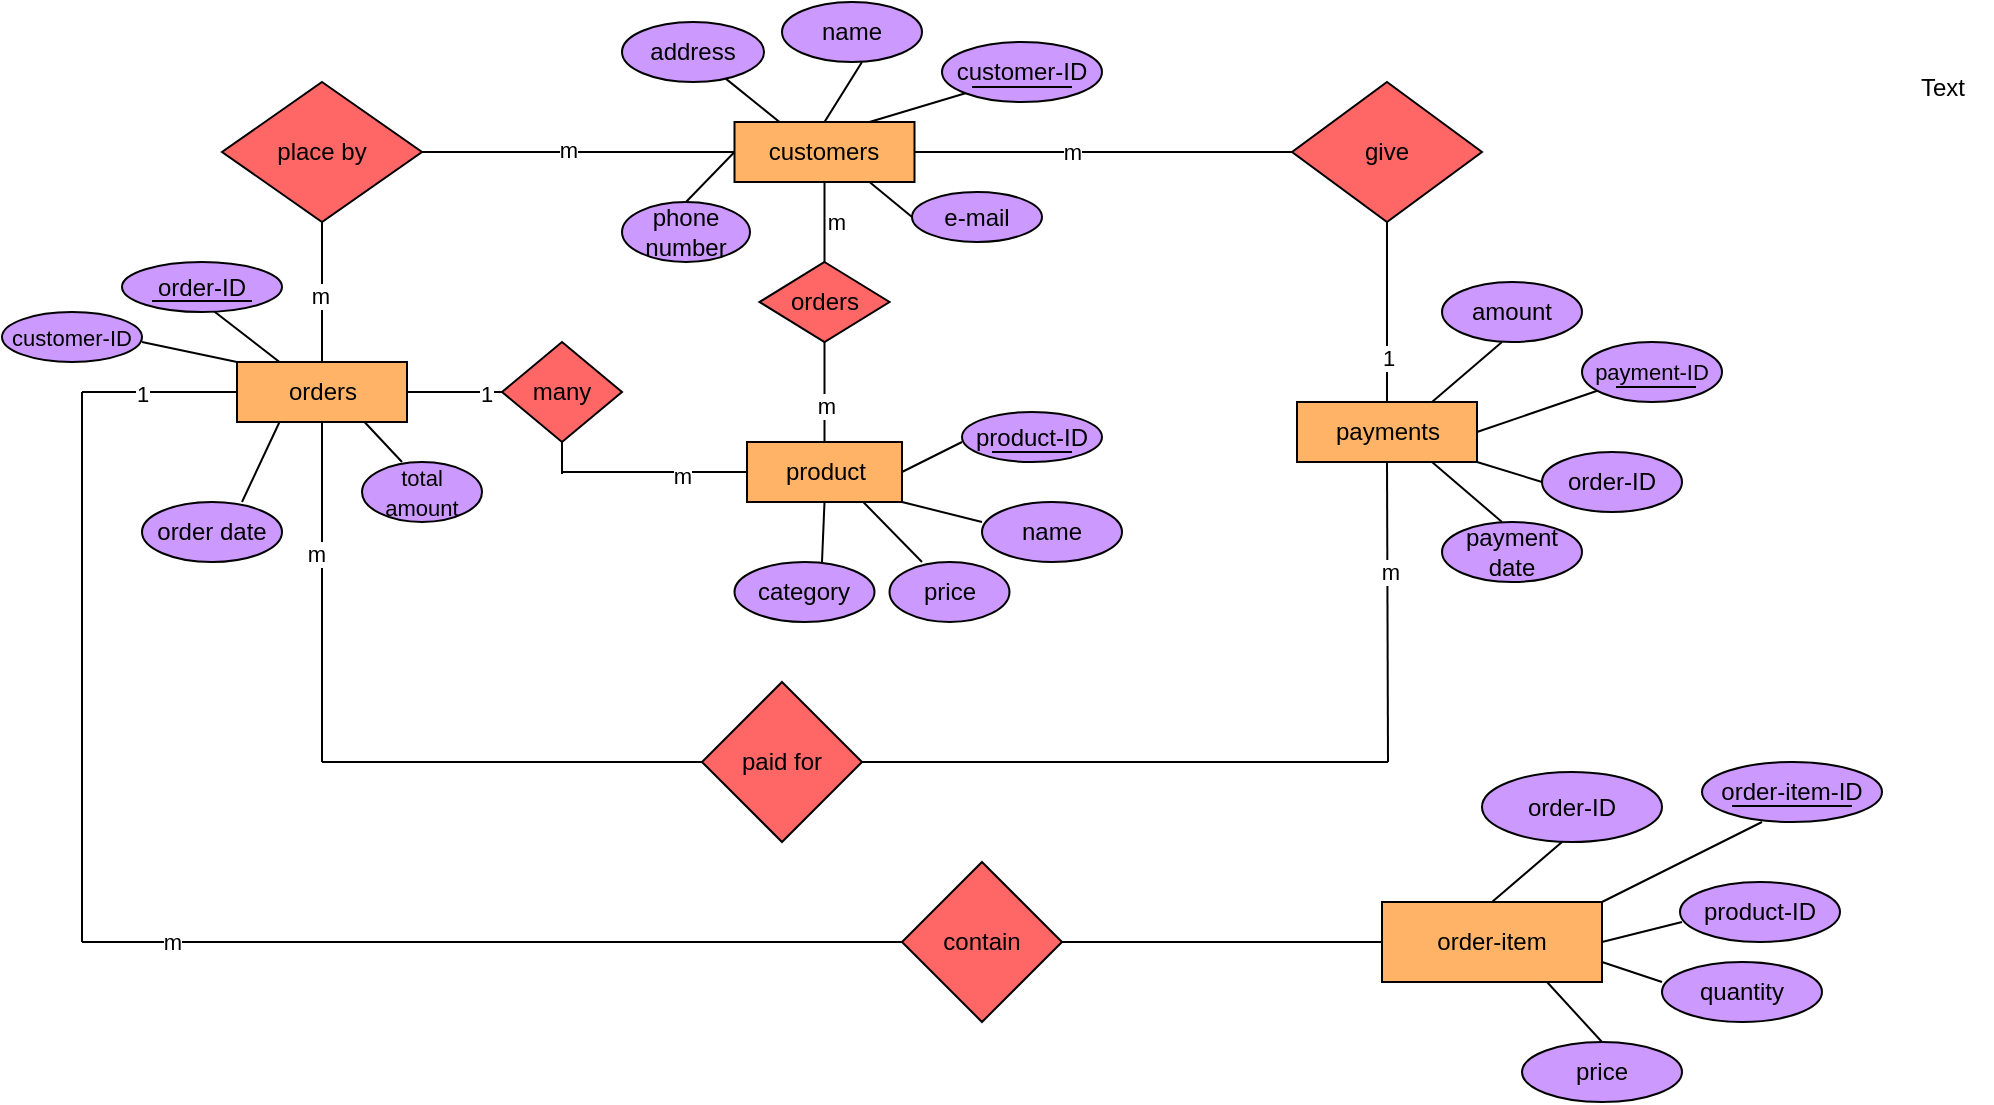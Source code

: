 <mxfile version="24.4.4" type="device">
  <diagram name="Page-1" id="vBQp2GBXKSZVnZcswByE">
    <mxGraphModel dx="1244" dy="579" grid="1" gridSize="10" guides="1" tooltips="1" connect="1" arrows="1" fold="1" page="1" pageScale="1" pageWidth="2339" pageHeight="3300" math="0" shadow="0">
      <root>
        <mxCell id="0" />
        <mxCell id="1" parent="0" />
        <mxCell id="fP4711EolyUQtDaFrVQ--1" value="customers" style="rounded=0;whiteSpace=wrap;html=1;fillColor=#FFB366;" parent="1" vertex="1">
          <mxGeometry x="616.25" y="290" width="90" height="30" as="geometry" />
        </mxCell>
        <mxCell id="fP4711EolyUQtDaFrVQ--2" value="place by" style="rhombus;whiteSpace=wrap;html=1;fillColor=#FF6666;" parent="1" vertex="1">
          <mxGeometry x="360" y="270" width="100" height="70" as="geometry" />
        </mxCell>
        <mxCell id="fP4711EolyUQtDaFrVQ--3" value="give" style="rhombus;whiteSpace=wrap;html=1;fillColor=#FF6666;" parent="1" vertex="1">
          <mxGeometry x="895" y="270" width="95" height="70" as="geometry" />
        </mxCell>
        <mxCell id="fP4711EolyUQtDaFrVQ--4" value="orders" style="rounded=0;whiteSpace=wrap;html=1;fillColor=#FFB366;" parent="1" vertex="1">
          <mxGeometry x="367.5" y="410" width="85" height="30" as="geometry" />
        </mxCell>
        <mxCell id="fP4711EolyUQtDaFrVQ--5" value="" style="endArrow=none;html=1;rounded=0;entryX=0;entryY=0.5;entryDx=0;entryDy=0;exitX=1;exitY=0.5;exitDx=0;exitDy=0;" parent="1" source="fP4711EolyUQtDaFrVQ--2" target="fP4711EolyUQtDaFrVQ--1" edge="1">
          <mxGeometry width="50" height="50" relative="1" as="geometry">
            <mxPoint x="550" y="270" as="sourcePoint" />
            <mxPoint x="600" y="220" as="targetPoint" />
          </mxGeometry>
        </mxCell>
        <mxCell id="fP4711EolyUQtDaFrVQ--39" value="m" style="edgeLabel;html=1;align=center;verticalAlign=middle;resizable=0;points=[];" parent="fP4711EolyUQtDaFrVQ--5" vertex="1" connectable="0">
          <mxGeometry x="-0.067" y="1" relative="1" as="geometry">
            <mxPoint as="offset" />
          </mxGeometry>
        </mxCell>
        <mxCell id="fP4711EolyUQtDaFrVQ--6" value="" style="endArrow=none;html=1;rounded=0;entryX=0.5;entryY=1;entryDx=0;entryDy=0;exitX=0.5;exitY=0;exitDx=0;exitDy=0;" parent="1" source="fP4711EolyUQtDaFrVQ--4" target="fP4711EolyUQtDaFrVQ--2" edge="1">
          <mxGeometry width="50" height="50" relative="1" as="geometry">
            <mxPoint x="550" y="270" as="sourcePoint" />
            <mxPoint x="600" y="220" as="targetPoint" />
          </mxGeometry>
        </mxCell>
        <mxCell id="fP4711EolyUQtDaFrVQ--40" value="m" style="edgeLabel;html=1;align=center;verticalAlign=middle;resizable=0;points=[];" parent="fP4711EolyUQtDaFrVQ--6" vertex="1" connectable="0">
          <mxGeometry x="-0.036" y="1" relative="1" as="geometry">
            <mxPoint as="offset" />
          </mxGeometry>
        </mxCell>
        <mxCell id="fP4711EolyUQtDaFrVQ--7" value="" style="endArrow=none;html=1;rounded=0;entryX=0;entryY=0.5;entryDx=0;entryDy=0;exitX=1;exitY=0.5;exitDx=0;exitDy=0;" parent="1" source="fP4711EolyUQtDaFrVQ--1" target="fP4711EolyUQtDaFrVQ--3" edge="1">
          <mxGeometry width="50" height="50" relative="1" as="geometry">
            <mxPoint x="550" y="270" as="sourcePoint" />
            <mxPoint x="600" y="220" as="targetPoint" />
          </mxGeometry>
        </mxCell>
        <mxCell id="fP4711EolyUQtDaFrVQ--37" value="m" style="edgeLabel;html=1;align=center;verticalAlign=middle;resizable=0;points=[];" parent="fP4711EolyUQtDaFrVQ--7" vertex="1" connectable="0">
          <mxGeometry x="-0.167" relative="1" as="geometry">
            <mxPoint as="offset" />
          </mxGeometry>
        </mxCell>
        <mxCell id="fP4711EolyUQtDaFrVQ--10" value="payments" style="rounded=0;whiteSpace=wrap;html=1;fillColor=#FFB366;" parent="1" vertex="1">
          <mxGeometry x="897.5" y="430" width="90" height="30" as="geometry" />
        </mxCell>
        <mxCell id="fP4711EolyUQtDaFrVQ--17" value="" style="endArrow=none;html=1;rounded=0;entryX=0.5;entryY=1;entryDx=0;entryDy=0;exitX=0.5;exitY=0;exitDx=0;exitDy=0;" parent="1" source="fP4711EolyUQtDaFrVQ--10" target="fP4711EolyUQtDaFrVQ--3" edge="1">
          <mxGeometry width="50" height="50" relative="1" as="geometry">
            <mxPoint x="550" y="270" as="sourcePoint" />
            <mxPoint x="600" y="220" as="targetPoint" />
          </mxGeometry>
        </mxCell>
        <mxCell id="fP4711EolyUQtDaFrVQ--38" value="1" style="edgeLabel;html=1;align=center;verticalAlign=middle;resizable=0;points=[];" parent="fP4711EolyUQtDaFrVQ--17" vertex="1" connectable="0">
          <mxGeometry x="-0.5" relative="1" as="geometry">
            <mxPoint as="offset" />
          </mxGeometry>
        </mxCell>
        <mxCell id="fP4711EolyUQtDaFrVQ--23" value="" style="endArrow=none;html=1;rounded=0;exitX=0.5;exitY=1;exitDx=0;exitDy=0;" parent="1" source="fP4711EolyUQtDaFrVQ--4" edge="1">
          <mxGeometry width="50" height="50" relative="1" as="geometry">
            <mxPoint x="215" y="458" as="sourcePoint" />
            <mxPoint x="410" y="610" as="targetPoint" />
          </mxGeometry>
        </mxCell>
        <mxCell id="fP4711EolyUQtDaFrVQ--41" value="m" style="edgeLabel;html=1;align=center;verticalAlign=middle;resizable=0;points=[];" parent="fP4711EolyUQtDaFrVQ--23" vertex="1" connectable="0">
          <mxGeometry x="-0.221" y="-2" relative="1" as="geometry">
            <mxPoint x="-1" as="offset" />
          </mxGeometry>
        </mxCell>
        <mxCell id="fP4711EolyUQtDaFrVQ--25" value="" style="endArrow=none;html=1;rounded=0;exitX=0;exitY=0.5;exitDx=0;exitDy=0;" parent="1" source="fP4711EolyUQtDaFrVQ--30" edge="1">
          <mxGeometry width="50" height="50" relative="1" as="geometry">
            <mxPoint x="570" y="560" as="sourcePoint" />
            <mxPoint x="410" y="610" as="targetPoint" />
          </mxGeometry>
        </mxCell>
        <mxCell id="fP4711EolyUQtDaFrVQ--26" value="" style="endArrow=none;html=1;rounded=0;exitX=0.5;exitY=1;exitDx=0;exitDy=0;" parent="1" source="fP4711EolyUQtDaFrVQ--10" edge="1">
          <mxGeometry width="50" height="50" relative="1" as="geometry">
            <mxPoint x="696" y="456" as="sourcePoint" />
            <mxPoint x="943" y="610" as="targetPoint" />
          </mxGeometry>
        </mxCell>
        <mxCell id="fP4711EolyUQtDaFrVQ--42" value="m" style="edgeLabel;html=1;align=center;verticalAlign=middle;resizable=0;points=[];" parent="fP4711EolyUQtDaFrVQ--26" vertex="1" connectable="0">
          <mxGeometry x="-0.267" y="1" relative="1" as="geometry">
            <mxPoint as="offset" />
          </mxGeometry>
        </mxCell>
        <mxCell id="fP4711EolyUQtDaFrVQ--27" value="" style="endArrow=none;html=1;rounded=0;" parent="1" edge="1">
          <mxGeometry width="50" height="50" relative="1" as="geometry">
            <mxPoint x="673" y="610" as="sourcePoint" />
            <mxPoint x="943" y="610" as="targetPoint" />
          </mxGeometry>
        </mxCell>
        <mxCell id="fP4711EolyUQtDaFrVQ--30" value="paid for" style="rhombus;whiteSpace=wrap;html=1;fillColor=#FF6666;" parent="1" vertex="1">
          <mxGeometry x="600" y="570" width="80" height="80" as="geometry" />
        </mxCell>
        <mxCell id="fP4711EolyUQtDaFrVQ--31" value="" style="endArrow=none;html=1;rounded=0;entryX=0;entryY=0.5;entryDx=0;entryDy=0;" parent="1" target="fP4711EolyUQtDaFrVQ--4" edge="1">
          <mxGeometry width="50" height="50" relative="1" as="geometry">
            <mxPoint x="290" y="425" as="sourcePoint" />
            <mxPoint x="740" y="490" as="targetPoint" />
          </mxGeometry>
        </mxCell>
        <mxCell id="fP4711EolyUQtDaFrVQ--57" value="1" style="edgeLabel;html=1;align=center;verticalAlign=middle;resizable=0;points=[];" parent="fP4711EolyUQtDaFrVQ--31" vertex="1" connectable="0">
          <mxGeometry x="-0.226" y="-1" relative="1" as="geometry">
            <mxPoint as="offset" />
          </mxGeometry>
        </mxCell>
        <mxCell id="fP4711EolyUQtDaFrVQ--32" value="orders" style="rhombus;whiteSpace=wrap;html=1;fillColor=#FF6666;" parent="1" vertex="1">
          <mxGeometry x="628.75" y="360" width="65" height="40" as="geometry" />
        </mxCell>
        <mxCell id="fP4711EolyUQtDaFrVQ--33" value="product" style="rounded=0;whiteSpace=wrap;html=1;fillColor=#FFB366;" parent="1" vertex="1">
          <mxGeometry x="622.5" y="450" width="77.5" height="30" as="geometry" />
        </mxCell>
        <mxCell id="fP4711EolyUQtDaFrVQ--34" style="edgeStyle=orthogonalEdgeStyle;rounded=0;orthogonalLoop=1;jettySize=auto;html=1;exitX=0.5;exitY=1;exitDx=0;exitDy=0;" parent="1" source="fP4711EolyUQtDaFrVQ--32" target="fP4711EolyUQtDaFrVQ--32" edge="1">
          <mxGeometry relative="1" as="geometry" />
        </mxCell>
        <mxCell id="fP4711EolyUQtDaFrVQ--35" value="" style="endArrow=none;html=1;rounded=0;entryX=0.5;entryY=1;entryDx=0;entryDy=0;exitX=0.5;exitY=0;exitDx=0;exitDy=0;" parent="1" source="fP4711EolyUQtDaFrVQ--32" target="fP4711EolyUQtDaFrVQ--1" edge="1">
          <mxGeometry width="50" height="50" relative="1" as="geometry">
            <mxPoint x="690" y="540" as="sourcePoint" />
            <mxPoint x="740" y="490" as="targetPoint" />
          </mxGeometry>
        </mxCell>
        <mxCell id="fP4711EolyUQtDaFrVQ--43" value="m" style="edgeLabel;html=1;align=center;verticalAlign=middle;resizable=0;points=[];" parent="fP4711EolyUQtDaFrVQ--35" vertex="1" connectable="0">
          <mxGeometry y="-5" relative="1" as="geometry">
            <mxPoint as="offset" />
          </mxGeometry>
        </mxCell>
        <mxCell id="fP4711EolyUQtDaFrVQ--36" value="" style="endArrow=none;html=1;rounded=0;entryX=0.5;entryY=0;entryDx=0;entryDy=0;exitX=0.5;exitY=1;exitDx=0;exitDy=0;" parent="1" source="fP4711EolyUQtDaFrVQ--32" target="fP4711EolyUQtDaFrVQ--33" edge="1">
          <mxGeometry width="50" height="50" relative="1" as="geometry">
            <mxPoint x="690" y="540" as="sourcePoint" />
            <mxPoint x="740" y="490" as="targetPoint" />
          </mxGeometry>
        </mxCell>
        <mxCell id="fP4711EolyUQtDaFrVQ--44" value="m" style="edgeLabel;html=1;align=center;verticalAlign=middle;resizable=0;points=[];" parent="fP4711EolyUQtDaFrVQ--36" vertex="1" connectable="0">
          <mxGeometry x="0.25" relative="1" as="geometry">
            <mxPoint as="offset" />
          </mxGeometry>
        </mxCell>
        <mxCell id="fP4711EolyUQtDaFrVQ--45" value="" style="endArrow=none;html=1;rounded=0;exitX=1;exitY=0.5;exitDx=0;exitDy=0;" parent="1" source="fP4711EolyUQtDaFrVQ--4" edge="1">
          <mxGeometry width="50" height="50" relative="1" as="geometry">
            <mxPoint x="690" y="540" as="sourcePoint" />
            <mxPoint x="530" y="425" as="targetPoint" />
          </mxGeometry>
        </mxCell>
        <mxCell id="fP4711EolyUQtDaFrVQ--48" value="1" style="edgeLabel;html=1;align=center;verticalAlign=middle;resizable=0;points=[];" parent="fP4711EolyUQtDaFrVQ--45" vertex="1" connectable="0">
          <mxGeometry y="-1" relative="1" as="geometry">
            <mxPoint as="offset" />
          </mxGeometry>
        </mxCell>
        <mxCell id="fP4711EolyUQtDaFrVQ--46" value="" style="endArrow=none;html=1;rounded=0;" parent="1" source="fP4711EolyUQtDaFrVQ--58" edge="1">
          <mxGeometry width="50" height="50" relative="1" as="geometry">
            <mxPoint x="530" y="458.5" as="sourcePoint" />
            <mxPoint x="530" y="423.5" as="targetPoint" />
            <Array as="points" />
          </mxGeometry>
        </mxCell>
        <mxCell id="fP4711EolyUQtDaFrVQ--47" value="" style="endArrow=none;html=1;rounded=0;entryX=0;entryY=0.5;entryDx=0;entryDy=0;" parent="1" target="fP4711EolyUQtDaFrVQ--33" edge="1">
          <mxGeometry width="50" height="50" relative="1" as="geometry">
            <mxPoint x="530" y="465" as="sourcePoint" />
            <mxPoint x="740" y="490" as="targetPoint" />
          </mxGeometry>
        </mxCell>
        <mxCell id="fP4711EolyUQtDaFrVQ--49" value="m" style="edgeLabel;html=1;align=center;verticalAlign=middle;resizable=0;points=[];" parent="fP4711EolyUQtDaFrVQ--47" vertex="1" connectable="0">
          <mxGeometry x="0.297" y="-2" relative="1" as="geometry">
            <mxPoint as="offset" />
          </mxGeometry>
        </mxCell>
        <mxCell id="fP4711EolyUQtDaFrVQ--50" value="" style="endArrow=none;html=1;rounded=0;fillColor=#FF0000;" parent="1" edge="1">
          <mxGeometry width="50" height="50" relative="1" as="geometry">
            <mxPoint x="290" y="700" as="sourcePoint" />
            <mxPoint x="290" y="425" as="targetPoint" />
          </mxGeometry>
        </mxCell>
        <mxCell id="fP4711EolyUQtDaFrVQ--51" value="" style="endArrow=none;html=1;rounded=0;" parent="1" target="fP4711EolyUQtDaFrVQ--52" edge="1">
          <mxGeometry width="50" height="50" relative="1" as="geometry">
            <mxPoint x="290" y="700" as="sourcePoint" />
            <mxPoint x="740" y="700" as="targetPoint" />
          </mxGeometry>
        </mxCell>
        <mxCell id="fP4711EolyUQtDaFrVQ--56" value="m" style="edgeLabel;html=1;align=center;verticalAlign=middle;resizable=0;points=[];" parent="fP4711EolyUQtDaFrVQ--51" vertex="1" connectable="0">
          <mxGeometry x="-0.78" relative="1" as="geometry">
            <mxPoint as="offset" />
          </mxGeometry>
        </mxCell>
        <mxCell id="fP4711EolyUQtDaFrVQ--52" value="contain" style="rhombus;whiteSpace=wrap;html=1;fillColor=#FF6666;" parent="1" vertex="1">
          <mxGeometry x="700" y="660" width="80" height="80" as="geometry" />
        </mxCell>
        <mxCell id="fP4711EolyUQtDaFrVQ--53" value="order-item" style="rounded=0;whiteSpace=wrap;html=1;fillColor=#FFB366;" parent="1" vertex="1">
          <mxGeometry x="940" y="680" width="110" height="40" as="geometry" />
        </mxCell>
        <mxCell id="fP4711EolyUQtDaFrVQ--54" value="" style="endArrow=none;html=1;rounded=0;entryX=1;entryY=0.5;entryDx=0;entryDy=0;exitX=0;exitY=0.5;exitDx=0;exitDy=0;" parent="1" source="fP4711EolyUQtDaFrVQ--53" target="fP4711EolyUQtDaFrVQ--52" edge="1">
          <mxGeometry width="50" height="50" relative="1" as="geometry">
            <mxPoint x="690" y="540" as="sourcePoint" />
            <mxPoint x="740" y="490" as="targetPoint" />
          </mxGeometry>
        </mxCell>
        <mxCell id="fP4711EolyUQtDaFrVQ--59" value="" style="endArrow=none;html=1;rounded=0;" parent="1" target="fP4711EolyUQtDaFrVQ--58" edge="1">
          <mxGeometry width="50" height="50" relative="1" as="geometry">
            <mxPoint x="530" y="458.5" as="sourcePoint" />
            <mxPoint x="530" y="423.5" as="targetPoint" />
            <Array as="points">
              <mxPoint x="530" y="466" />
            </Array>
          </mxGeometry>
        </mxCell>
        <mxCell id="fP4711EolyUQtDaFrVQ--58" value="many" style="rhombus;whiteSpace=wrap;html=1;fillColor=#FF6666;" parent="1" vertex="1">
          <mxGeometry x="500" y="400" width="60" height="50" as="geometry" />
        </mxCell>
        <mxCell id="fP4711EolyUQtDaFrVQ--60" value="" style="endArrow=none;html=1;rounded=0;exitX=1;exitY=0.5;exitDx=0;exitDy=0;" parent="1" source="fP4711EolyUQtDaFrVQ--10" target="fP4711EolyUQtDaFrVQ--61" edge="1">
          <mxGeometry width="50" height="50" relative="1" as="geometry">
            <mxPoint x="690" y="540" as="sourcePoint" />
            <mxPoint x="1030" y="430" as="targetPoint" />
          </mxGeometry>
        </mxCell>
        <mxCell id="fP4711EolyUQtDaFrVQ--61" value="&lt;font style=&quot;font-size: 11px;&quot;&gt;payment-ID&lt;/font&gt;" style="ellipse;whiteSpace=wrap;html=1;fillColor=#CC99FF;" parent="1" vertex="1">
          <mxGeometry x="1040" y="400" width="70" height="30" as="geometry" />
        </mxCell>
        <mxCell id="fP4711EolyUQtDaFrVQ--62" value="amount" style="ellipse;whiteSpace=wrap;html=1;fillColor=#CC99FF;" parent="1" vertex="1">
          <mxGeometry x="970" y="370" width="70" height="30" as="geometry" />
        </mxCell>
        <mxCell id="fP4711EolyUQtDaFrVQ--63" value="payment date" style="ellipse;whiteSpace=wrap;html=1;fillColor=#CC99FF;" parent="1" vertex="1">
          <mxGeometry x="970" y="490" width="70" height="30" as="geometry" />
        </mxCell>
        <mxCell id="fP4711EolyUQtDaFrVQ--64" value="order-ID" style="ellipse;whiteSpace=wrap;html=1;fillColor=#CC99FF;" parent="1" vertex="1">
          <mxGeometry x="1020" y="455" width="70" height="30" as="geometry" />
        </mxCell>
        <mxCell id="fP4711EolyUQtDaFrVQ--65" value="" style="endArrow=none;html=1;rounded=0;entryX=1;entryY=1;entryDx=0;entryDy=0;" parent="1" target="fP4711EolyUQtDaFrVQ--10" edge="1">
          <mxGeometry width="50" height="50" relative="1" as="geometry">
            <mxPoint x="1020" y="470" as="sourcePoint" />
            <mxPoint x="740" y="490" as="targetPoint" />
          </mxGeometry>
        </mxCell>
        <mxCell id="fP4711EolyUQtDaFrVQ--67" value="" style="endArrow=none;html=1;rounded=0;entryX=0.75;entryY=0;entryDx=0;entryDy=0;" parent="1" target="fP4711EolyUQtDaFrVQ--10" edge="1">
          <mxGeometry width="50" height="50" relative="1" as="geometry">
            <mxPoint x="1000" y="400" as="sourcePoint" />
            <mxPoint x="740" y="490" as="targetPoint" />
          </mxGeometry>
        </mxCell>
        <mxCell id="fP4711EolyUQtDaFrVQ--68" value="" style="endArrow=none;html=1;rounded=0;entryX=0.75;entryY=1;entryDx=0;entryDy=0;" parent="1" target="fP4711EolyUQtDaFrVQ--10" edge="1">
          <mxGeometry width="50" height="50" relative="1" as="geometry">
            <mxPoint x="1000" y="490" as="sourcePoint" />
            <mxPoint x="740" y="490" as="targetPoint" />
          </mxGeometry>
        </mxCell>
        <mxCell id="fP4711EolyUQtDaFrVQ--69" value="" style="endArrow=none;html=1;rounded=0;entryX=0.75;entryY=1;entryDx=0;entryDy=0;" parent="1" target="fP4711EolyUQtDaFrVQ--33" edge="1">
          <mxGeometry width="50" height="50" relative="1" as="geometry">
            <mxPoint x="710" y="510" as="sourcePoint" />
            <mxPoint x="740" y="490" as="targetPoint" />
          </mxGeometry>
        </mxCell>
        <mxCell id="fP4711EolyUQtDaFrVQ--70" value="price" style="ellipse;whiteSpace=wrap;html=1;fillColor=#CC99FF;" parent="1" vertex="1">
          <mxGeometry x="693.75" y="510" width="60" height="30" as="geometry" />
        </mxCell>
        <mxCell id="fP4711EolyUQtDaFrVQ--71" value="name" style="ellipse;whiteSpace=wrap;html=1;fillColor=#CC99FF;" parent="1" vertex="1">
          <mxGeometry x="740" y="480" width="70" height="30" as="geometry" />
        </mxCell>
        <mxCell id="fP4711EolyUQtDaFrVQ--72" value="product-ID" style="ellipse;whiteSpace=wrap;html=1;fillColor=#CC99FF;" parent="1" vertex="1">
          <mxGeometry x="730" y="435" width="70" height="25" as="geometry" />
        </mxCell>
        <mxCell id="fP4711EolyUQtDaFrVQ--73" value="category" style="ellipse;whiteSpace=wrap;html=1;fillColor=#CC99FF;" parent="1" vertex="1">
          <mxGeometry x="616.25" y="510" width="70" height="30" as="geometry" />
        </mxCell>
        <mxCell id="fP4711EolyUQtDaFrVQ--74" value="" style="endArrow=none;html=1;rounded=0;entryX=1;entryY=1;entryDx=0;entryDy=0;" parent="1" target="fP4711EolyUQtDaFrVQ--33" edge="1">
          <mxGeometry width="50" height="50" relative="1" as="geometry">
            <mxPoint x="740" y="490" as="sourcePoint" />
            <mxPoint x="740" y="490" as="targetPoint" />
          </mxGeometry>
        </mxCell>
        <mxCell id="fP4711EolyUQtDaFrVQ--75" value="" style="endArrow=none;html=1;rounded=0;entryX=0.5;entryY=1;entryDx=0;entryDy=0;" parent="1" target="fP4711EolyUQtDaFrVQ--33" edge="1">
          <mxGeometry width="50" height="50" relative="1" as="geometry">
            <mxPoint x="660" y="510" as="sourcePoint" />
            <mxPoint x="740" y="490" as="targetPoint" />
          </mxGeometry>
        </mxCell>
        <mxCell id="fP4711EolyUQtDaFrVQ--76" value="" style="endArrow=none;html=1;rounded=0;entryX=1;entryY=0.5;entryDx=0;entryDy=0;" parent="1" target="fP4711EolyUQtDaFrVQ--33" edge="1">
          <mxGeometry width="50" height="50" relative="1" as="geometry">
            <mxPoint x="730" y="450" as="sourcePoint" />
            <mxPoint x="740" y="490" as="targetPoint" />
          </mxGeometry>
        </mxCell>
        <mxCell id="fP4711EolyUQtDaFrVQ--77" value="" style="endArrow=none;html=1;rounded=0;entryX=1;entryY=0.5;entryDx=0;entryDy=0;" parent="1" target="fP4711EolyUQtDaFrVQ--53" edge="1">
          <mxGeometry width="50" height="50" relative="1" as="geometry">
            <mxPoint x="1090" y="690" as="sourcePoint" />
            <mxPoint x="740" y="490" as="targetPoint" />
          </mxGeometry>
        </mxCell>
        <mxCell id="fP4711EolyUQtDaFrVQ--78" value="" style="endArrow=none;html=1;rounded=0;entryX=0.75;entryY=0;entryDx=0;entryDy=0;exitX=0;exitY=1;exitDx=0;exitDy=0;" parent="1" source="fP4711EolyUQtDaFrVQ--84" target="fP4711EolyUQtDaFrVQ--1" edge="1">
          <mxGeometry width="50" height="50" relative="1" as="geometry">
            <mxPoint x="700" y="260" as="sourcePoint" />
            <mxPoint x="740" y="490" as="targetPoint" />
          </mxGeometry>
        </mxCell>
        <mxCell id="fP4711EolyUQtDaFrVQ--79" value="" style="endArrow=none;html=1;rounded=0;exitX=0.5;exitY=0;exitDx=0;exitDy=0;" parent="1" source="fP4711EolyUQtDaFrVQ--1" edge="1">
          <mxGeometry width="50" height="50" relative="1" as="geometry">
            <mxPoint x="690" y="540" as="sourcePoint" />
            <mxPoint x="680" y="260" as="targetPoint" />
          </mxGeometry>
        </mxCell>
        <mxCell id="fP4711EolyUQtDaFrVQ--80" value="" style="endArrow=none;html=1;rounded=0;exitX=0.25;exitY=0;exitDx=0;exitDy=0;" parent="1" source="fP4711EolyUQtDaFrVQ--1" target="fP4711EolyUQtDaFrVQ--81" edge="1">
          <mxGeometry width="50" height="50" relative="1" as="geometry">
            <mxPoint x="690" y="540" as="sourcePoint" />
            <mxPoint x="639" y="260" as="targetPoint" />
          </mxGeometry>
        </mxCell>
        <mxCell id="fP4711EolyUQtDaFrVQ--81" value="address" style="ellipse;whiteSpace=wrap;html=1;fillColor=#CC99FF;" parent="1" vertex="1">
          <mxGeometry x="560" y="240" width="71" height="30" as="geometry" />
        </mxCell>
        <mxCell id="fP4711EolyUQtDaFrVQ--82" value="e-mail" style="ellipse;whiteSpace=wrap;html=1;fillColor=#CC99FF;" parent="1" vertex="1">
          <mxGeometry x="705" y="325" width="65" height="25" as="geometry" />
        </mxCell>
        <mxCell id="fP4711EolyUQtDaFrVQ--83" value="name" style="ellipse;whiteSpace=wrap;html=1;fillColor=#CC99FF;" parent="1" vertex="1">
          <mxGeometry x="640" y="230" width="70" height="30" as="geometry" />
        </mxCell>
        <mxCell id="fP4711EolyUQtDaFrVQ--84" value="customer-ID" style="ellipse;whiteSpace=wrap;html=1;fillColor=#CC99FF;" parent="1" vertex="1">
          <mxGeometry x="720" y="250" width="80" height="30" as="geometry" />
        </mxCell>
        <mxCell id="fP4711EolyUQtDaFrVQ--85" value="phone number" style="ellipse;whiteSpace=wrap;html=1;fillColor=#CC99FF;" parent="1" vertex="1">
          <mxGeometry x="560" y="330" width="64" height="30" as="geometry" />
        </mxCell>
        <mxCell id="fP4711EolyUQtDaFrVQ--86" value="" style="endArrow=none;html=1;rounded=0;entryX=0.5;entryY=0;entryDx=0;entryDy=0;exitX=0;exitY=0.5;exitDx=0;exitDy=0;" parent="1" source="fP4711EolyUQtDaFrVQ--1" target="fP4711EolyUQtDaFrVQ--85" edge="1">
          <mxGeometry width="50" height="50" relative="1" as="geometry">
            <mxPoint x="690" y="540" as="sourcePoint" />
            <mxPoint x="740" y="490" as="targetPoint" />
          </mxGeometry>
        </mxCell>
        <mxCell id="fP4711EolyUQtDaFrVQ--87" value="" style="endArrow=none;html=1;rounded=0;exitX=0;exitY=0.5;exitDx=0;exitDy=0;entryX=0.75;entryY=1;entryDx=0;entryDy=0;" parent="1" source="fP4711EolyUQtDaFrVQ--82" target="fP4711EolyUQtDaFrVQ--1" edge="1">
          <mxGeometry width="50" height="50" relative="1" as="geometry">
            <mxPoint x="690" y="540" as="sourcePoint" />
            <mxPoint x="740" y="490" as="targetPoint" />
          </mxGeometry>
        </mxCell>
        <mxCell id="fP4711EolyUQtDaFrVQ--88" value="" style="endArrow=none;html=1;rounded=0;exitX=0.25;exitY=0;exitDx=0;exitDy=0;" parent="1" source="fP4711EolyUQtDaFrVQ--4" edge="1">
          <mxGeometry width="50" height="50" relative="1" as="geometry">
            <mxPoint x="690" y="540" as="sourcePoint" />
            <mxPoint x="350" y="380" as="targetPoint" />
          </mxGeometry>
        </mxCell>
        <mxCell id="fP4711EolyUQtDaFrVQ--89" value="" style="endArrow=none;html=1;rounded=0;exitX=0;exitY=0;exitDx=0;exitDy=0;" parent="1" source="fP4711EolyUQtDaFrVQ--4" edge="1">
          <mxGeometry width="50" height="50" relative="1" as="geometry">
            <mxPoint x="690" y="540" as="sourcePoint" />
            <mxPoint x="320" y="400" as="targetPoint" />
          </mxGeometry>
        </mxCell>
        <mxCell id="fP4711EolyUQtDaFrVQ--90" value="" style="endArrow=none;html=1;rounded=0;exitX=0.75;exitY=1;exitDx=0;exitDy=0;" parent="1" source="fP4711EolyUQtDaFrVQ--4" edge="1">
          <mxGeometry width="50" height="50" relative="1" as="geometry">
            <mxPoint x="690" y="540" as="sourcePoint" />
            <mxPoint x="450" y="460" as="targetPoint" />
          </mxGeometry>
        </mxCell>
        <mxCell id="fP4711EolyUQtDaFrVQ--91" value="" style="endArrow=none;html=1;rounded=0;exitX=0.25;exitY=1;exitDx=0;exitDy=0;" parent="1" source="fP4711EolyUQtDaFrVQ--4" edge="1">
          <mxGeometry width="50" height="50" relative="1" as="geometry">
            <mxPoint x="690" y="540" as="sourcePoint" />
            <mxPoint x="370" y="480" as="targetPoint" />
          </mxGeometry>
        </mxCell>
        <mxCell id="fP4711EolyUQtDaFrVQ--92" value="&lt;font style=&quot;font-size: 11px;&quot;&gt;total amount&lt;/font&gt;" style="ellipse;whiteSpace=wrap;html=1;fillColor=#CC99FF;" parent="1" vertex="1">
          <mxGeometry x="430" y="460" width="60" height="30" as="geometry" />
        </mxCell>
        <mxCell id="fP4711EolyUQtDaFrVQ--93" value="order date" style="ellipse;whiteSpace=wrap;html=1;fillColor=#CC99FF;" parent="1" vertex="1">
          <mxGeometry x="320" y="480" width="70" height="30" as="geometry" />
        </mxCell>
        <mxCell id="fP4711EolyUQtDaFrVQ--94" value="&lt;font style=&quot;font-size: 11px;&quot;&gt;customer-ID&lt;/font&gt;" style="ellipse;whiteSpace=wrap;html=1;fillColor=#CC99FF;" parent="1" vertex="1">
          <mxGeometry x="250" y="385" width="70" height="25" as="geometry" />
        </mxCell>
        <mxCell id="fP4711EolyUQtDaFrVQ--95" value="order-ID" style="ellipse;whiteSpace=wrap;html=1;fillColor=#CC99FF;" parent="1" vertex="1">
          <mxGeometry x="310" y="360" width="80" height="25" as="geometry" />
        </mxCell>
        <mxCell id="fP4711EolyUQtDaFrVQ--96" value="order-ID" style="ellipse;whiteSpace=wrap;html=1;fillColor=#CC99FF;" parent="1" vertex="1">
          <mxGeometry x="990" y="615" width="90" height="35" as="geometry" />
        </mxCell>
        <mxCell id="fP4711EolyUQtDaFrVQ--98" value="order-item-ID" style="ellipse;whiteSpace=wrap;html=1;fillColor=#CC99FF;" parent="1" vertex="1">
          <mxGeometry x="1100" y="610" width="90" height="30" as="geometry" />
        </mxCell>
        <mxCell id="fP4711EolyUQtDaFrVQ--99" value="product-ID" style="ellipse;whiteSpace=wrap;html=1;fillColor=#CC99FF;" parent="1" vertex="1">
          <mxGeometry x="1089" y="670" width="80" height="30" as="geometry" />
        </mxCell>
        <mxCell id="fP4711EolyUQtDaFrVQ--100" value="price" style="ellipse;whiteSpace=wrap;html=1;fillColor=#CC99FF;" parent="1" vertex="1">
          <mxGeometry x="1010" y="750" width="80" height="30" as="geometry" />
        </mxCell>
        <mxCell id="fP4711EolyUQtDaFrVQ--101" value="" style="endArrow=none;html=1;rounded=0;entryX=1;entryY=0.75;entryDx=0;entryDy=0;" parent="1" target="fP4711EolyUQtDaFrVQ--53" edge="1">
          <mxGeometry width="50" height="50" relative="1" as="geometry">
            <mxPoint x="1080" y="720" as="sourcePoint" />
            <mxPoint x="740" y="490" as="targetPoint" />
          </mxGeometry>
        </mxCell>
        <mxCell id="fP4711EolyUQtDaFrVQ--102" value="quantity" style="ellipse;whiteSpace=wrap;html=1;fillColor=#CC99FF;" parent="1" vertex="1">
          <mxGeometry x="1080" y="710" width="80" height="30" as="geometry" />
        </mxCell>
        <mxCell id="fP4711EolyUQtDaFrVQ--103" value="" style="endArrow=none;html=1;rounded=0;entryX=0.75;entryY=1;entryDx=0;entryDy=0;" parent="1" target="fP4711EolyUQtDaFrVQ--53" edge="1">
          <mxGeometry width="50" height="50" relative="1" as="geometry">
            <mxPoint x="1050" y="750" as="sourcePoint" />
            <mxPoint x="740" y="490" as="targetPoint" />
          </mxGeometry>
        </mxCell>
        <mxCell id="fP4711EolyUQtDaFrVQ--104" value="" style="endArrow=none;html=1;rounded=0;entryX=0.5;entryY=0;entryDx=0;entryDy=0;" parent="1" target="fP4711EolyUQtDaFrVQ--53" edge="1">
          <mxGeometry width="50" height="50" relative="1" as="geometry">
            <mxPoint x="1030" y="650" as="sourcePoint" />
            <mxPoint x="740" y="490" as="targetPoint" />
          </mxGeometry>
        </mxCell>
        <mxCell id="fP4711EolyUQtDaFrVQ--105" value="" style="endArrow=none;html=1;rounded=0;entryX=1;entryY=0;entryDx=0;entryDy=0;" parent="1" target="fP4711EolyUQtDaFrVQ--53" edge="1">
          <mxGeometry width="50" height="50" relative="1" as="geometry">
            <mxPoint x="1130" y="640" as="sourcePoint" />
            <mxPoint x="740" y="490" as="targetPoint" />
          </mxGeometry>
        </mxCell>
        <mxCell id="fP4711EolyUQtDaFrVQ--106" value="Text" style="text;html=1;align=center;verticalAlign=middle;resizable=0;points=[];autosize=1;strokeColor=none;fillColor=none;" parent="1" vertex="1">
          <mxGeometry x="1195" y="258" width="50" height="30" as="geometry" />
        </mxCell>
        <mxCell id="CFnwp6bdwVSeEOt0_ZWp-1" value="" style="endArrow=none;html=1;rounded=0;" edge="1" parent="1">
          <mxGeometry width="50" height="50" relative="1" as="geometry">
            <mxPoint x="745" y="455" as="sourcePoint" />
            <mxPoint x="785" y="455" as="targetPoint" />
            <Array as="points">
              <mxPoint x="765" y="455" />
            </Array>
          </mxGeometry>
        </mxCell>
        <mxCell id="CFnwp6bdwVSeEOt0_ZWp-2" value="" style="endArrow=none;html=1;rounded=0;" edge="1" parent="1">
          <mxGeometry width="50" height="50" relative="1" as="geometry">
            <mxPoint x="325" y="379.44" as="sourcePoint" />
            <mxPoint x="375" y="379.44" as="targetPoint" />
          </mxGeometry>
        </mxCell>
        <mxCell id="CFnwp6bdwVSeEOt0_ZWp-3" value="" style="endArrow=none;html=1;rounded=0;" edge="1" parent="1">
          <mxGeometry width="50" height="50" relative="1" as="geometry">
            <mxPoint x="735" y="272.44" as="sourcePoint" />
            <mxPoint x="785" y="272.44" as="targetPoint" />
          </mxGeometry>
        </mxCell>
        <mxCell id="CFnwp6bdwVSeEOt0_ZWp-4" value="" style="endArrow=none;html=1;rounded=0;" edge="1" parent="1">
          <mxGeometry width="50" height="50" relative="1" as="geometry">
            <mxPoint x="1057" y="422.44" as="sourcePoint" />
            <mxPoint x="1097" y="422.44" as="targetPoint" />
          </mxGeometry>
        </mxCell>
        <mxCell id="CFnwp6bdwVSeEOt0_ZWp-5" value="" style="endArrow=none;html=1;rounded=0;" edge="1" parent="1">
          <mxGeometry width="50" height="50" relative="1" as="geometry">
            <mxPoint x="1115" y="631.94" as="sourcePoint" />
            <mxPoint x="1175" y="631.94" as="targetPoint" />
          </mxGeometry>
        </mxCell>
      </root>
    </mxGraphModel>
  </diagram>
</mxfile>
